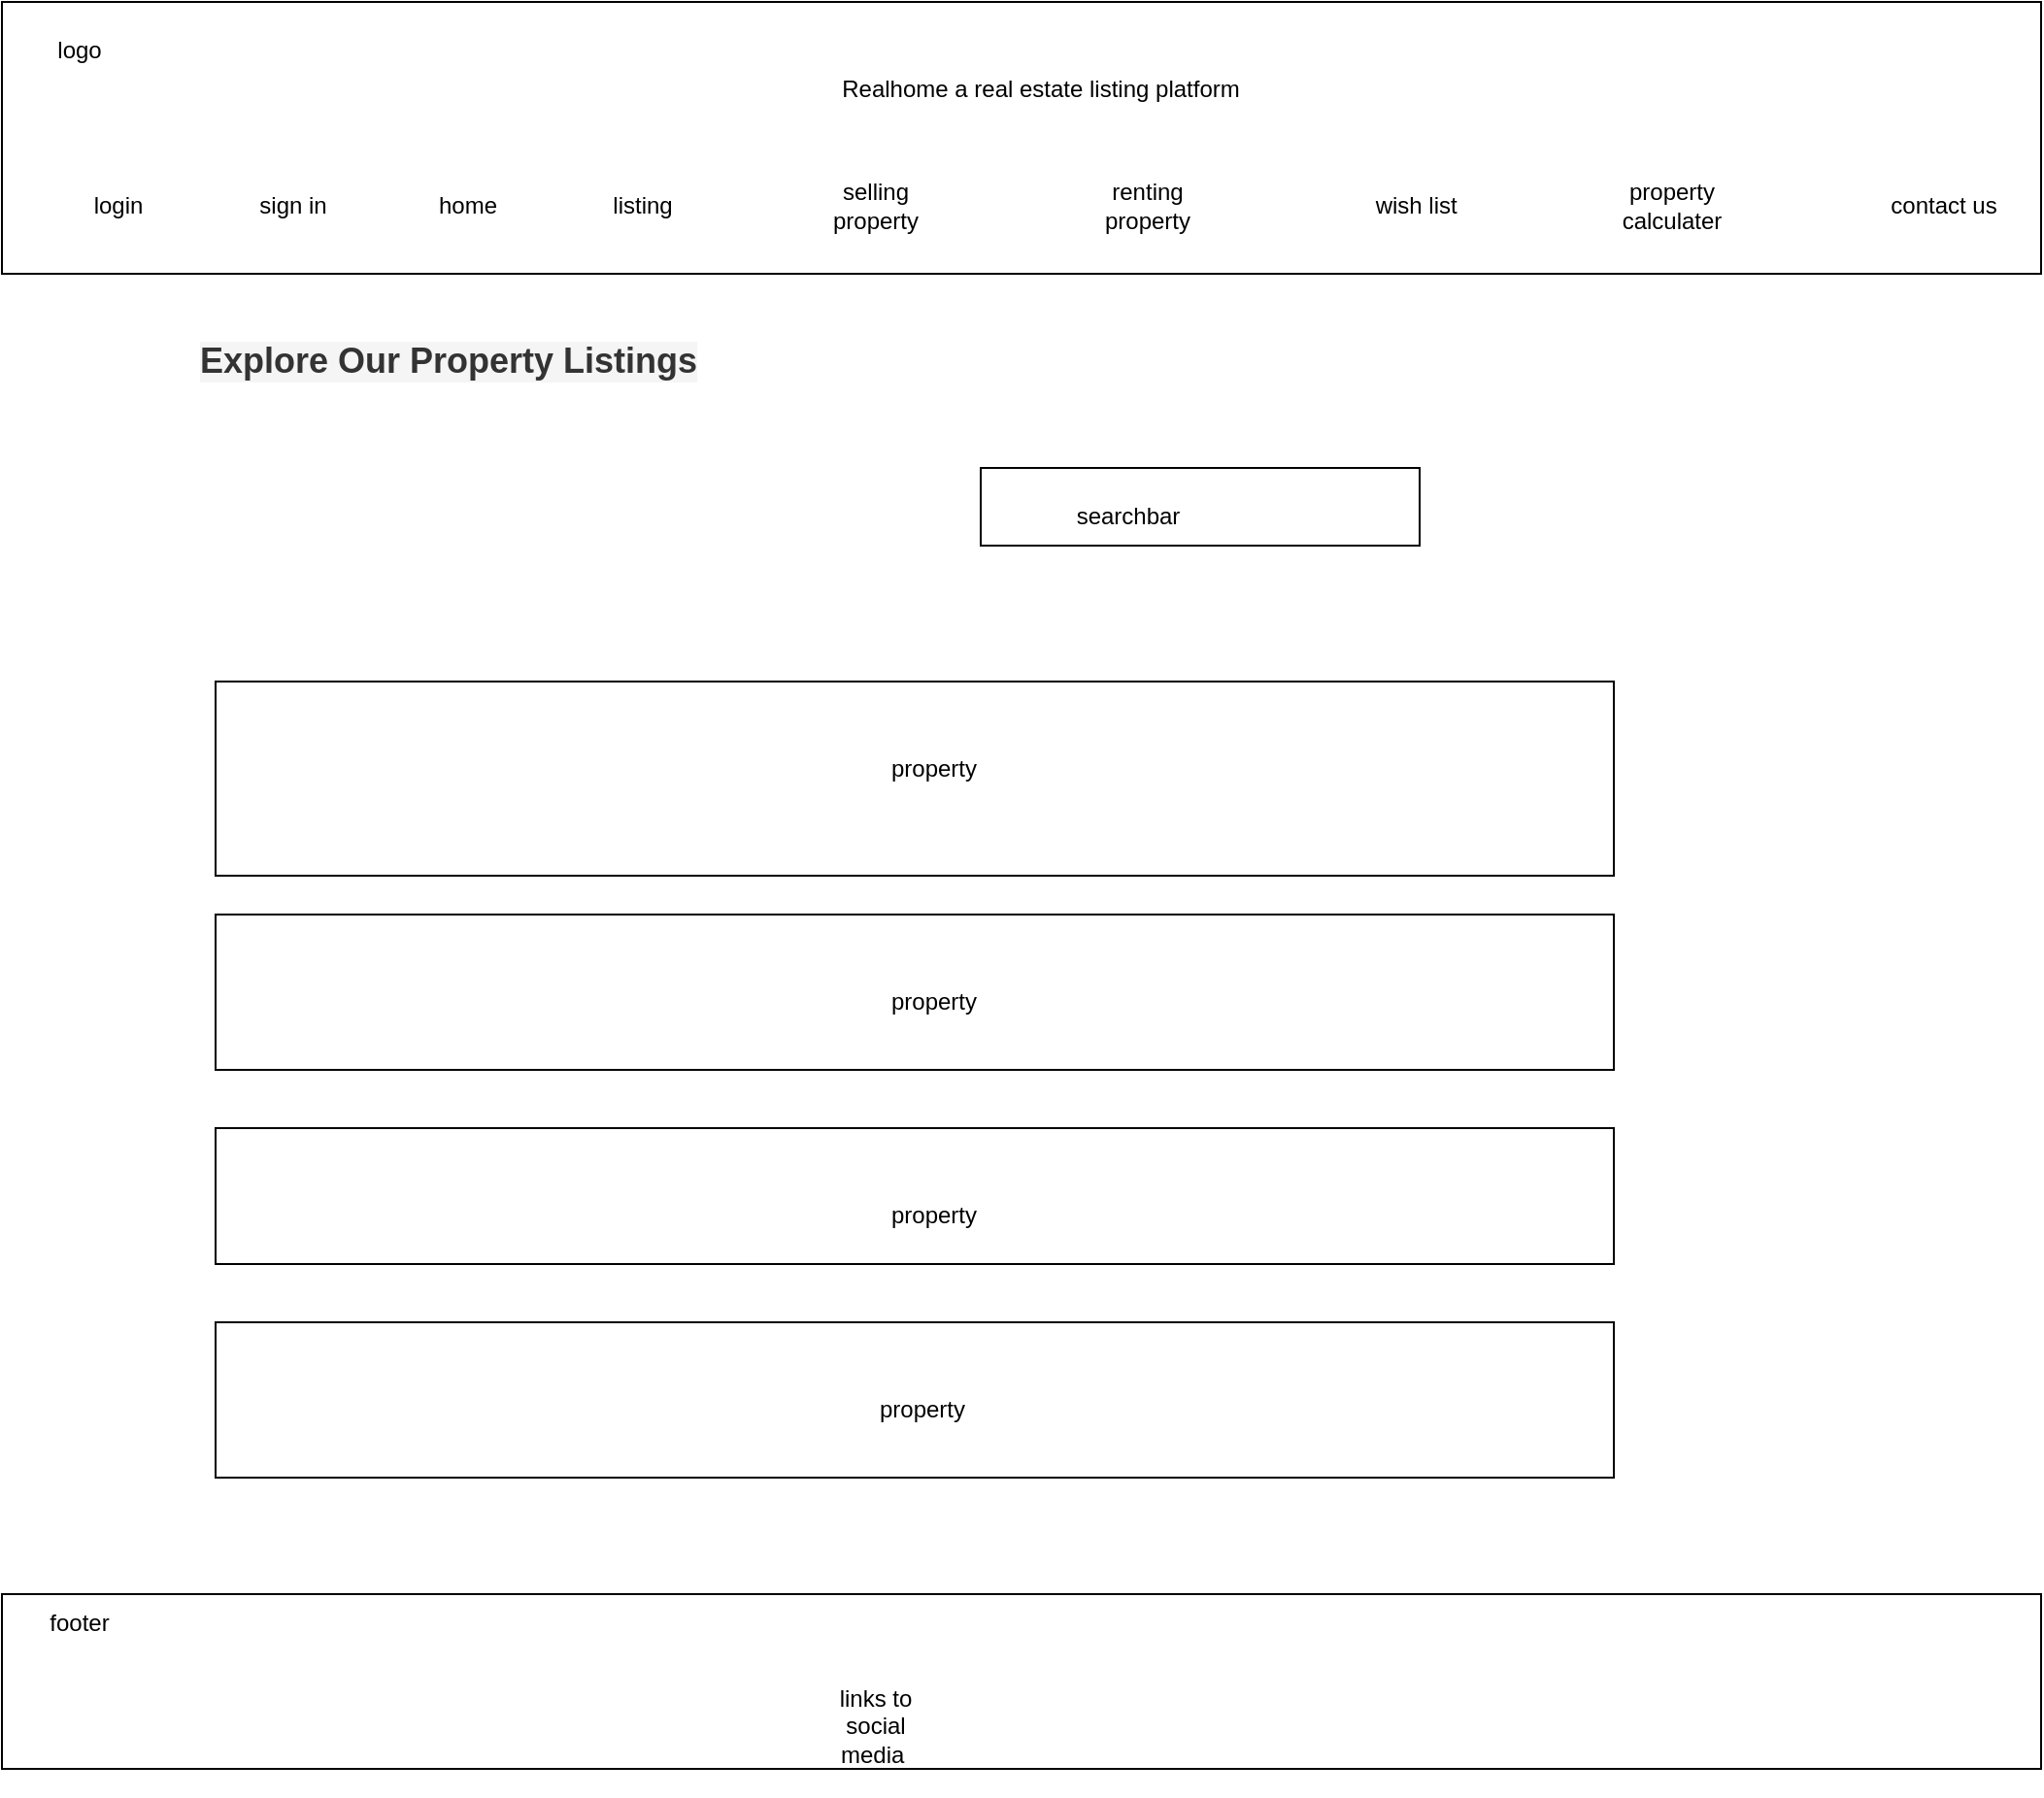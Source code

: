 <mxfile version="24.7.17">
  <diagram name="Page-1" id="kXKuvKBz4nG7VFeICLRL">
    <mxGraphModel dx="11200" dy="5240" grid="1" gridSize="10" guides="1" tooltips="1" connect="1" arrows="1" fold="1" page="1" pageScale="1" pageWidth="827" pageHeight="1169" math="0" shadow="0">
      <root>
        <mxCell id="0" />
        <mxCell id="1" parent="0" />
        <mxCell id="SZzO7Y9KVZbkfNFgM-Kz-3" value="" style="rounded=0;whiteSpace=wrap;html=1;" parent="1" vertex="1">
          <mxGeometry x="90" y="40" width="1050" height="140" as="geometry" />
        </mxCell>
        <mxCell id="SZzO7Y9KVZbkfNFgM-Kz-4" value="logo" style="text;html=1;align=center;verticalAlign=middle;whiteSpace=wrap;rounded=0;" parent="1" vertex="1">
          <mxGeometry x="100" y="50" width="60" height="30" as="geometry" />
        </mxCell>
        <mxCell id="SZzO7Y9KVZbkfNFgM-Kz-5" value="login&lt;span style=&quot;color: rgba(0, 0, 0, 0); font-family: monospace; font-size: 0px; text-align: start; text-wrap: nowrap;&quot;&gt;%3CmxGraphModel%3E%3Croot%3E%3CmxCell%20id%3D%220%22%2F%3E%3CmxCell%20id%3D%221%22%20parent%3D%220%22%2F%3E%3CmxCell%20id%3D%222%22%20value%3D%22logo%22%20style%3D%22text%3Bhtml%3D1%3Balign%3Dcenter%3BverticalAlign%3Dmiddle%3BwhiteSpace%3Dwrap%3Brounded%3D0%3B%22%20vertex%3D%221%22%20parent%3D%221%22%3E%3CmxGeometry%20x%3D%22100%22%20y%3D%2250%22%20width%3D%2260%22%20height%3D%2230%22%20as%3D%22geometry%22%2F%3E%3C%2FmxCell%3E%3C%2Froot%3E%3C%2FmxGraphModel%3E&lt;/span&gt;&lt;span style=&quot;color: rgba(0, 0, 0, 0); font-family: monospace; font-size: 0px; text-align: start; text-wrap: nowrap;&quot;&gt;%3CmxGraphModel%3E%3Croot%3E%3CmxCell%20id%3D%220%22%2F%3E%3CmxCell%20id%3D%221%22%20parent%3D%220%22%2F%3E%3CmxCell%20id%3D%222%22%20value%3D%22logo%22%20style%3D%22text%3Bhtml%3D1%3Balign%3Dcenter%3BverticalAlign%3Dmiddle%3BwhiteSpace%3Dwrap%3Brounded%3D0%3B%22%20vertex%3D%221%22%20parent%3D%221%22%3E%3CmxGeometry%20x%3D%22100%22%20y%3D%2250%22%20width%3D%2260%22%20height%3D%2230%22%20as%3D%22geometry%22%2F%3E%3C%2FmxCell%3E%3C%2Froot%3E%3C%2FmxGraphModel%3E&lt;/span&gt;" style="text;html=1;align=center;verticalAlign=middle;whiteSpace=wrap;rounded=0;" parent="1" vertex="1">
          <mxGeometry x="120" y="130" width="60" height="30" as="geometry" />
        </mxCell>
        <mxCell id="SZzO7Y9KVZbkfNFgM-Kz-6" value="sign in" style="text;html=1;align=center;verticalAlign=middle;whiteSpace=wrap;rounded=0;" parent="1" vertex="1">
          <mxGeometry x="210" y="130" width="60" height="30" as="geometry" />
        </mxCell>
        <mxCell id="SZzO7Y9KVZbkfNFgM-Kz-7" value="home" style="text;html=1;align=center;verticalAlign=middle;whiteSpace=wrap;rounded=0;" parent="1" vertex="1">
          <mxGeometry x="300" y="130" width="60" height="30" as="geometry" />
        </mxCell>
        <mxCell id="SZzO7Y9KVZbkfNFgM-Kz-8" value="listing" style="text;html=1;align=center;verticalAlign=middle;whiteSpace=wrap;rounded=0;" parent="1" vertex="1">
          <mxGeometry x="390" y="130" width="60" height="30" as="geometry" />
        </mxCell>
        <mxCell id="SZzO7Y9KVZbkfNFgM-Kz-9" value="selling property" style="text;html=1;align=center;verticalAlign=middle;whiteSpace=wrap;rounded=0;" parent="1" vertex="1">
          <mxGeometry x="510" y="130" width="60" height="30" as="geometry" />
        </mxCell>
        <mxCell id="SZzO7Y9KVZbkfNFgM-Kz-10" value="renting property" style="text;html=1;align=center;verticalAlign=middle;whiteSpace=wrap;rounded=0;" parent="1" vertex="1">
          <mxGeometry x="650" y="130" width="60" height="30" as="geometry" />
        </mxCell>
        <mxCell id="SZzO7Y9KVZbkfNFgM-Kz-11" value="wish list&amp;nbsp;" style="text;html=1;align=center;verticalAlign=middle;whiteSpace=wrap;rounded=0;" parent="1" vertex="1">
          <mxGeometry x="790" y="130" width="60" height="30" as="geometry" />
        </mxCell>
        <mxCell id="SZzO7Y9KVZbkfNFgM-Kz-12" value="property calculater" style="text;html=1;align=center;verticalAlign=middle;whiteSpace=wrap;rounded=0;" parent="1" vertex="1">
          <mxGeometry x="920" y="130" width="60" height="30" as="geometry" />
        </mxCell>
        <mxCell id="SZzO7Y9KVZbkfNFgM-Kz-13" value="contact us" style="text;html=1;align=center;verticalAlign=middle;whiteSpace=wrap;rounded=0;" parent="1" vertex="1">
          <mxGeometry x="1060" y="130" width="60" height="30" as="geometry" />
        </mxCell>
        <mxCell id="SZzO7Y9KVZbkfNFgM-Kz-14" value="Realhome a real estate listing platform" style="text;html=1;align=center;verticalAlign=middle;whiteSpace=wrap;rounded=0;" parent="1" vertex="1">
          <mxGeometry x="310" y="60" width="630" height="50" as="geometry" />
        </mxCell>
        <mxCell id="SZzO7Y9KVZbkfNFgM-Kz-15" value="" style="rounded=0;whiteSpace=wrap;html=1;" parent="1" vertex="1">
          <mxGeometry x="90" y="860" width="1050" height="90" as="geometry" />
        </mxCell>
        <mxCell id="SZzO7Y9KVZbkfNFgM-Kz-16" value="footer" style="text;html=1;align=center;verticalAlign=middle;whiteSpace=wrap;rounded=0;" parent="1" vertex="1">
          <mxGeometry x="100" y="860" width="60" height="30" as="geometry" />
        </mxCell>
        <mxCell id="SZzO7Y9KVZbkfNFgM-Kz-17" value="links to social media&amp;nbsp;&lt;div&gt;&lt;br&gt;&lt;/div&gt;" style="text;html=1;align=center;verticalAlign=middle;whiteSpace=wrap;rounded=0;" parent="1" vertex="1">
          <mxGeometry x="510" y="920" width="60" height="30" as="geometry" />
        </mxCell>
        <mxCell id="SZzO7Y9KVZbkfNFgM-Kz-19" value="" style="rounded=0;whiteSpace=wrap;html=1;" parent="1" vertex="1">
          <mxGeometry x="200" y="390" width="720" height="100" as="geometry" />
        </mxCell>
        <mxCell id="SZzO7Y9KVZbkfNFgM-Kz-20" value="property" style="text;html=1;align=center;verticalAlign=middle;whiteSpace=wrap;rounded=0;" parent="1" vertex="1">
          <mxGeometry x="540" y="420" width="60" height="30" as="geometry" />
        </mxCell>
        <mxCell id="SZzO7Y9KVZbkfNFgM-Kz-21" value="" style="rounded=0;whiteSpace=wrap;html=1;" parent="1" vertex="1">
          <mxGeometry x="200" y="510" width="720" height="80" as="geometry" />
        </mxCell>
        <mxCell id="SZzO7Y9KVZbkfNFgM-Kz-22" value="property" style="text;html=1;align=center;verticalAlign=middle;whiteSpace=wrap;rounded=0;" parent="1" vertex="1">
          <mxGeometry x="540" y="540" width="60" height="30" as="geometry" />
        </mxCell>
        <mxCell id="SZzO7Y9KVZbkfNFgM-Kz-23" value="" style="rounded=0;whiteSpace=wrap;html=1;" parent="1" vertex="1">
          <mxGeometry x="200" y="720" width="720" height="80" as="geometry" />
        </mxCell>
        <mxCell id="SZzO7Y9KVZbkfNFgM-Kz-24" value="property" style="text;html=1;align=center;verticalAlign=middle;whiteSpace=wrap;rounded=0;" parent="1" vertex="1">
          <mxGeometry x="534" y="750" width="60" height="30" as="geometry" />
        </mxCell>
        <mxCell id="SZzO7Y9KVZbkfNFgM-Kz-25" value="" style="rounded=0;whiteSpace=wrap;html=1;" parent="1" vertex="1">
          <mxGeometry x="200" y="620" width="720" height="70" as="geometry" />
        </mxCell>
        <mxCell id="SZzO7Y9KVZbkfNFgM-Kz-26" value="property" style="text;html=1;align=center;verticalAlign=middle;whiteSpace=wrap;rounded=0;" parent="1" vertex="1">
          <mxGeometry x="540" y="650" width="60" height="30" as="geometry" />
        </mxCell>
        <mxCell id="SZzO7Y9KVZbkfNFgM-Kz-27" value="" style="rounded=0;whiteSpace=wrap;html=1;" parent="1" vertex="1">
          <mxGeometry x="594" y="280" width="226" height="40" as="geometry" />
        </mxCell>
        <mxCell id="SZzO7Y9KVZbkfNFgM-Kz-28" value="searchbar" style="text;html=1;align=center;verticalAlign=middle;whiteSpace=wrap;rounded=0;" parent="1" vertex="1">
          <mxGeometry x="640" y="290" width="60" height="30" as="geometry" />
        </mxCell>
        <mxCell id="SZzO7Y9KVZbkfNFgM-Kz-29" value="&lt;h2 style=&quot;margin: 0px; padding: 0px; box-sizing: border-box; color: rgb(51, 51, 51); font-family: Arial, sans-serif; text-align: start; background-color: rgb(245, 245, 245);&quot;&gt;Explore Our Property Listings&lt;/h2&gt;" style="text;html=1;align=center;verticalAlign=middle;whiteSpace=wrap;rounded=0;" parent="1" vertex="1">
          <mxGeometry x="190" y="200" width="260" height="50" as="geometry" />
        </mxCell>
      </root>
    </mxGraphModel>
  </diagram>
</mxfile>
